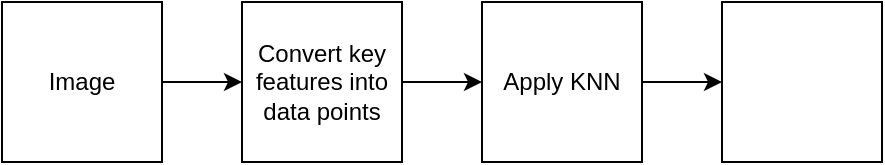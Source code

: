 <mxfile version="21.2.7" type="github">
  <diagram name="Page-1" id="4UdqBjL7rQ1F55i3EBeD">
    <mxGraphModel dx="1276" dy="527" grid="1" gridSize="10" guides="1" tooltips="1" connect="1" arrows="1" fold="1" page="1" pageScale="1" pageWidth="850" pageHeight="1100" math="0" shadow="0">
      <root>
        <mxCell id="0" />
        <mxCell id="1" parent="0" />
        <mxCell id="BcKt8jvx2DkHZgKObaiW-4" value="" style="edgeStyle=orthogonalEdgeStyle;rounded=0;orthogonalLoop=1;jettySize=auto;html=1;" edge="1" parent="1" source="BcKt8jvx2DkHZgKObaiW-2" target="BcKt8jvx2DkHZgKObaiW-3">
          <mxGeometry relative="1" as="geometry" />
        </mxCell>
        <mxCell id="BcKt8jvx2DkHZgKObaiW-2" value="Image" style="whiteSpace=wrap;html=1;aspect=fixed;" vertex="1" parent="1">
          <mxGeometry x="120" y="120" width="80" height="80" as="geometry" />
        </mxCell>
        <mxCell id="BcKt8jvx2DkHZgKObaiW-6" value="" style="edgeStyle=orthogonalEdgeStyle;rounded=0;orthogonalLoop=1;jettySize=auto;html=1;" edge="1" parent="1" source="BcKt8jvx2DkHZgKObaiW-3" target="BcKt8jvx2DkHZgKObaiW-5">
          <mxGeometry relative="1" as="geometry" />
        </mxCell>
        <mxCell id="BcKt8jvx2DkHZgKObaiW-3" value="Convert key features into data points" style="whiteSpace=wrap;html=1;aspect=fixed;" vertex="1" parent="1">
          <mxGeometry x="240" y="120" width="80" height="80" as="geometry" />
        </mxCell>
        <mxCell id="BcKt8jvx2DkHZgKObaiW-8" value="" style="edgeStyle=orthogonalEdgeStyle;rounded=0;orthogonalLoop=1;jettySize=auto;html=1;" edge="1" parent="1" source="BcKt8jvx2DkHZgKObaiW-5" target="BcKt8jvx2DkHZgKObaiW-7">
          <mxGeometry relative="1" as="geometry" />
        </mxCell>
        <mxCell id="BcKt8jvx2DkHZgKObaiW-5" value="Apply KNN" style="whiteSpace=wrap;html=1;aspect=fixed;" vertex="1" parent="1">
          <mxGeometry x="360" y="120" width="80" height="80" as="geometry" />
        </mxCell>
        <mxCell id="BcKt8jvx2DkHZgKObaiW-7" value="" style="whiteSpace=wrap;html=1;aspect=fixed;" vertex="1" parent="1">
          <mxGeometry x="480" y="120" width="80" height="80" as="geometry" />
        </mxCell>
      </root>
    </mxGraphModel>
  </diagram>
</mxfile>
